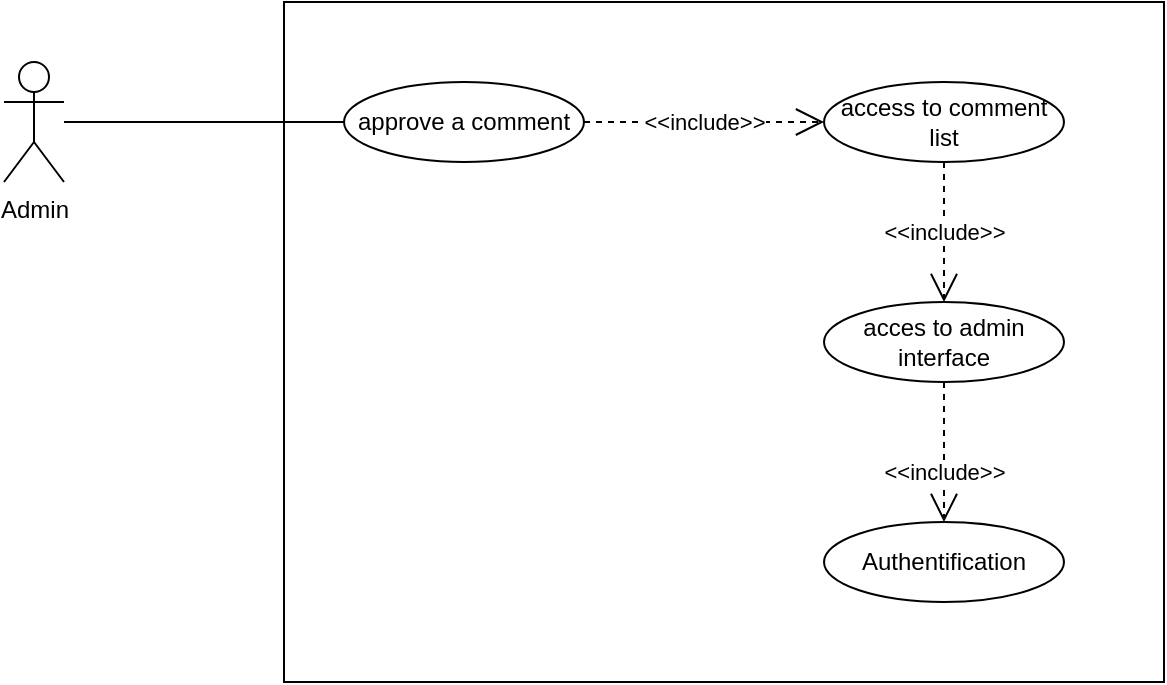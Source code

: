 <mxfile version="12.7.9" type="device"><diagram id="eh_TOmtWyX2uuPOMBLuR" name="Page-1"><mxGraphModel dx="780" dy="317" grid="1" gridSize="10" guides="1" tooltips="1" connect="1" arrows="1" fold="1" page="1" pageScale="1" pageWidth="827" pageHeight="1169" math="0" shadow="0"><root><mxCell id="0"/><mxCell id="1" parent="0"/><mxCell id="GYRbLtLVeRY0w91VzaZR-1" value="" style="rounded=0;whiteSpace=wrap;html=1;" vertex="1" parent="1"><mxGeometry x="200" y="120" width="440" height="340" as="geometry"/></mxCell><mxCell id="GYRbLtLVeRY0w91VzaZR-2" value="Admin" style="shape=umlActor;verticalLabelPosition=bottom;labelBackgroundColor=#ffffff;verticalAlign=top;html=1;" vertex="1" parent="1"><mxGeometry x="60" y="150" width="30" height="60" as="geometry"/></mxCell><mxCell id="GYRbLtLVeRY0w91VzaZR-3" value="approve a comment" style="ellipse;whiteSpace=wrap;html=1;" vertex="1" parent="1"><mxGeometry x="230" y="160" width="120" height="40" as="geometry"/></mxCell><mxCell id="GYRbLtLVeRY0w91VzaZR-4" value="access to comment list" style="ellipse;whiteSpace=wrap;html=1;" vertex="1" parent="1"><mxGeometry x="470" y="160" width="120" height="40" as="geometry"/></mxCell><mxCell id="GYRbLtLVeRY0w91VzaZR-5" value="acces to admin interface" style="ellipse;whiteSpace=wrap;html=1;" vertex="1" parent="1"><mxGeometry x="470" y="270" width="120" height="40" as="geometry"/></mxCell><mxCell id="GYRbLtLVeRY0w91VzaZR-6" value="&amp;lt;&amp;lt;include&amp;gt;&amp;gt;" style="endArrow=open;endSize=12;dashed=1;html=1;" edge="1" parent="1" source="GYRbLtLVeRY0w91VzaZR-3" target="GYRbLtLVeRY0w91VzaZR-4"><mxGeometry width="160" relative="1" as="geometry"><mxPoint x="380" y="230" as="sourcePoint"/><mxPoint x="540" y="230" as="targetPoint"/></mxGeometry></mxCell><mxCell id="GYRbLtLVeRY0w91VzaZR-7" value="&amp;lt;&amp;lt;include&amp;gt;&amp;gt;" style="endArrow=open;endSize=12;dashed=1;html=1;" edge="1" parent="1" source="GYRbLtLVeRY0w91VzaZR-4" target="GYRbLtLVeRY0w91VzaZR-5"><mxGeometry width="160" relative="1" as="geometry"><mxPoint x="360" y="190" as="sourcePoint"/><mxPoint x="480" y="190" as="targetPoint"/></mxGeometry></mxCell><mxCell id="GYRbLtLVeRY0w91VzaZR-8" value="" style="endArrow=none;html=1;" edge="1" parent="1" source="GYRbLtLVeRY0w91VzaZR-2" target="GYRbLtLVeRY0w91VzaZR-3"><mxGeometry width="50" height="50" relative="1" as="geometry"><mxPoint x="110" y="200" as="sourcePoint"/><mxPoint x="160" y="150" as="targetPoint"/></mxGeometry></mxCell><mxCell id="GYRbLtLVeRY0w91VzaZR-9" value="Authentification" style="ellipse;whiteSpace=wrap;html=1;" vertex="1" parent="1"><mxGeometry x="470" y="380" width="120" height="40" as="geometry"/></mxCell><mxCell id="GYRbLtLVeRY0w91VzaZR-10" value="&amp;lt;&amp;lt;include&amp;gt;&amp;gt;" style="endArrow=open;endSize=12;dashed=1;html=1;" edge="1" parent="1" target="GYRbLtLVeRY0w91VzaZR-9"><mxGeometry x="0.273" width="160" relative="1" as="geometry"><mxPoint x="530" y="310" as="sourcePoint"/><mxPoint x="480" y="290" as="targetPoint"/><mxPoint as="offset"/></mxGeometry></mxCell></root></mxGraphModel></diagram></mxfile>